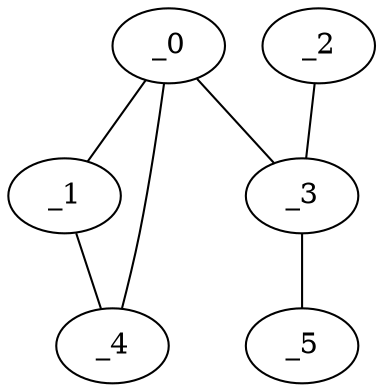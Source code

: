 graph FP1_0146 {
	_0	 [x="1.07977",
		y="3.1753"];
	_1	 [x="1.10806",
		y="0.800763"];
	_0 -- _1;
	_3	 [x="1.6",
		y="1.77"];
	_0 -- _3;
	_4	 [x="1.96334",
		y="3.11893"];
	_0 -- _4;
	_1 -- _4;
	_2	 [x="0.0738573",
		y="1.73065"];
	_2 -- _3;
	_5	 [x="0.098874",
		y="0.597907"];
	_3 -- _5;
}
